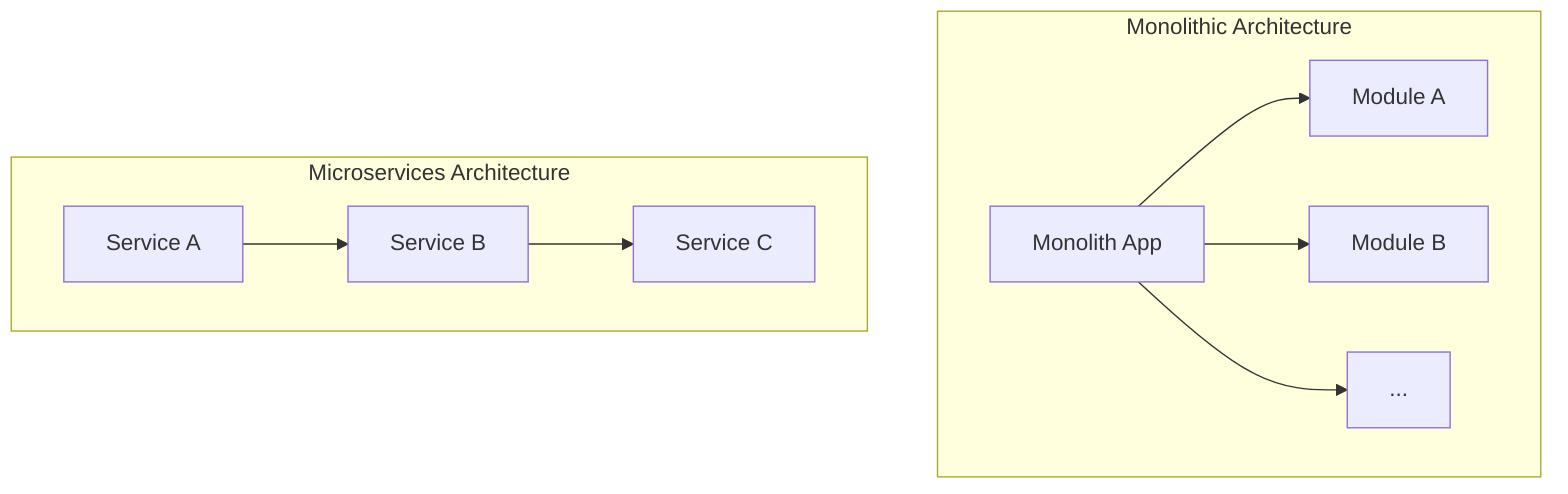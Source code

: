 graph TD
    %% Monolithic Architecture
    subgraph Monolithic Architecture
        A[Monolith App] --> B[Module A]
        A --> C[Module B]
        A --> D[...]
    end

    %% Microservices Architecture
    subgraph Microservices Architecture
        E[Service A] --> F[Service B]
        F --> G[Service C]
    end